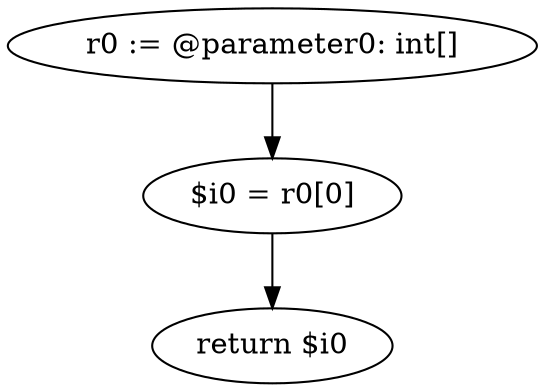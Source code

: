digraph "unitGraph" {
    "r0 := @parameter0: int[]"
    "$i0 = r0[0]"
    "return $i0"
    "r0 := @parameter0: int[]"->"$i0 = r0[0]";
    "$i0 = r0[0]"->"return $i0";
}
